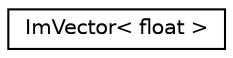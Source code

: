 digraph "Graphical Class Hierarchy"
{
  edge [fontname="Helvetica",fontsize="10",labelfontname="Helvetica",labelfontsize="10"];
  node [fontname="Helvetica",fontsize="10",shape=record];
  rankdir="LR";
  Node0 [label="ImVector\< float \>",height=0.2,width=0.4,color="black", fillcolor="white", style="filled",URL="$structImVector.html"];
}
